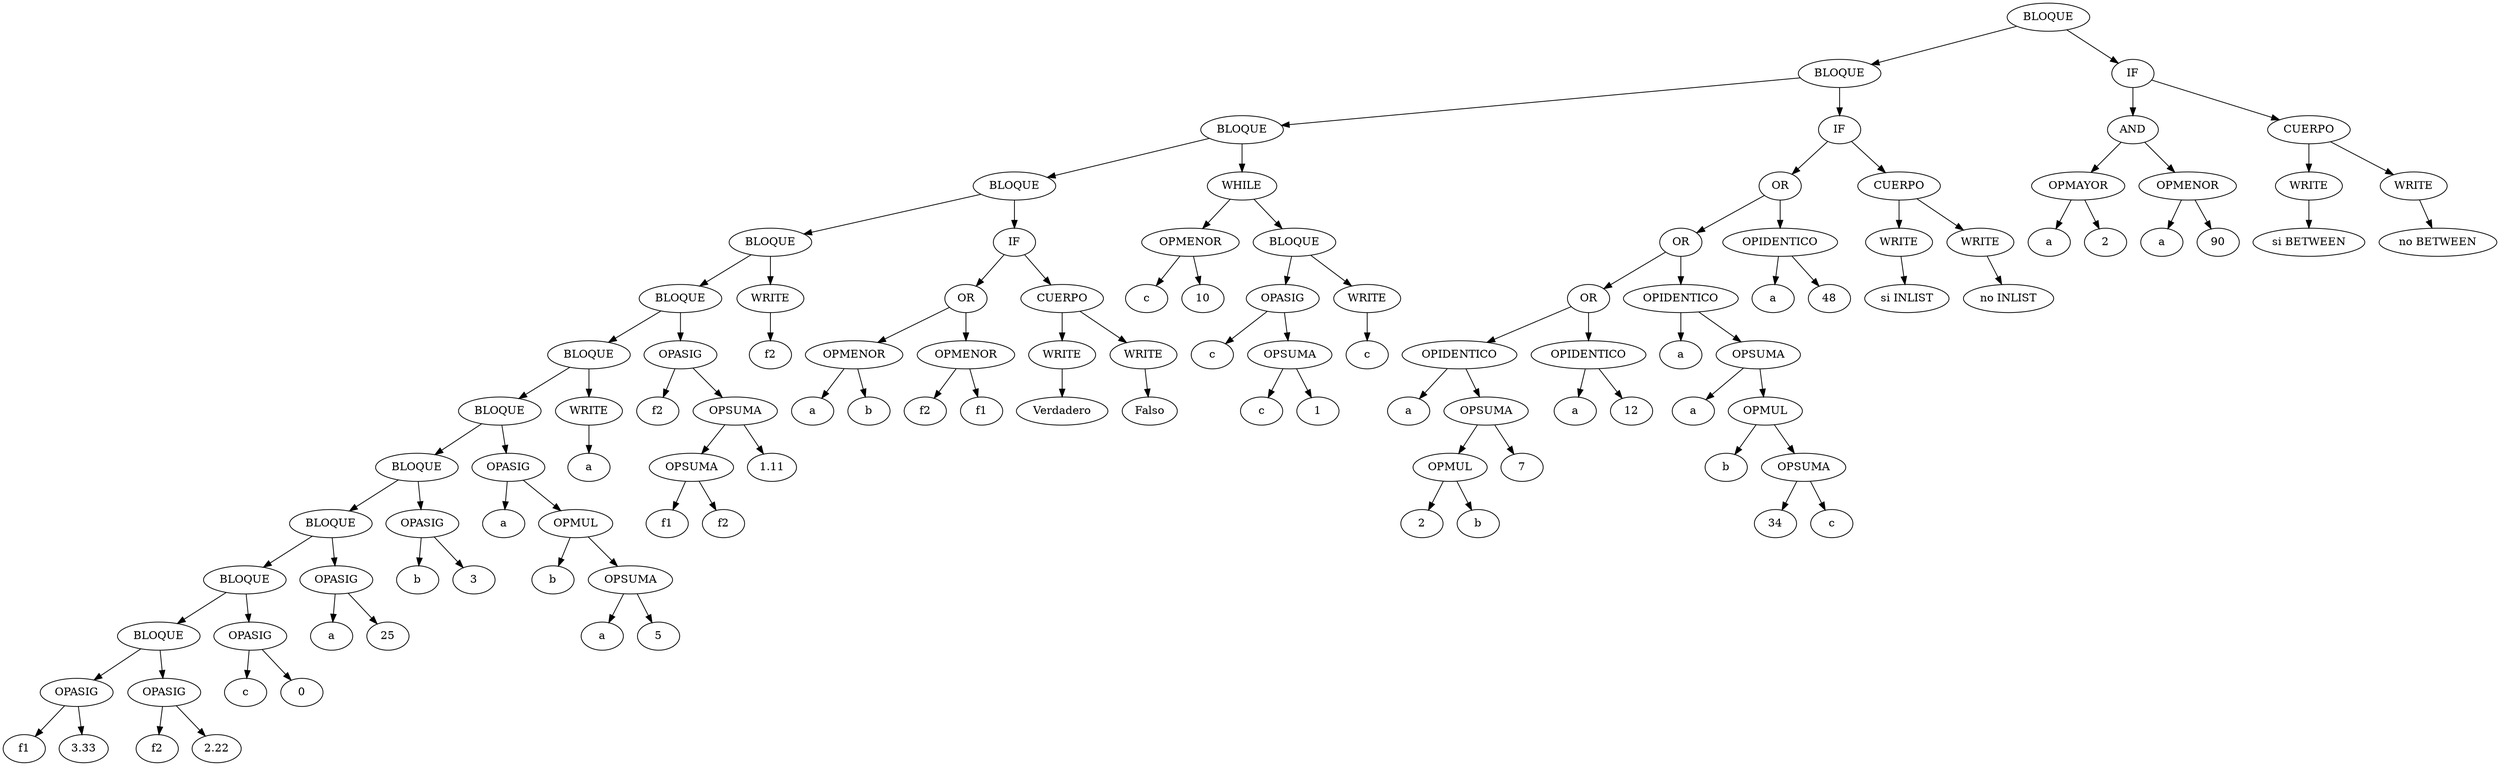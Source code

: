 digraph BST {
x0 [label=<BLOQUE>];
x1 [label=<BLOQUE>];
x0 -> x1;
x3 [label=<BLOQUE>];
x1 -> x3;
x7 [label=<BLOQUE>];
x3 -> x7;
x15 [label=<BLOQUE>];
x7 -> x15;
x31 [label=<BLOQUE>];
x15 -> x31;
x63 [label=<BLOQUE>];
x31 -> x63;
x127 [label=<BLOQUE>];
x63 -> x127;
x255 [label=<BLOQUE>];
x127 -> x255;
x511 [label=<BLOQUE>];
x255 -> x511;
x1023 [label=<BLOQUE>];
x511 -> x1023;
x2047 [label=<BLOQUE>];
x1023 -> x2047;
x4095 [label=<OPASIG>];
x2047 -> x4095;
x8191 [label=<f1>];
x4095 -> x8191;
x8192 [label=<3.33>];
x4095 -> x8192;
x4096 [label=<OPASIG>];
x2047 -> x4096;
x8193 [label=<f2>];
x4096 -> x8193;
x8194 [label=<2.22>];
x4096 -> x8194;
x2048 [label=<OPASIG>];
x1023 -> x2048;
x4097 [label=<c>];
x2048 -> x4097;
x4098 [label=<0>];
x2048 -> x4098;
x1024 [label=<OPASIG>];
x511 -> x1024;
x2049 [label=<a>];
x1024 -> x2049;
x2050 [label=<25>];
x1024 -> x2050;
x512 [label=<OPASIG>];
x255 -> x512;
x1025 [label=<b>];
x512 -> x1025;
x1026 [label=<3>];
x512 -> x1026;
x256 [label=<OPASIG>];
x127 -> x256;
x513 [label=<a>];
x256 -> x513;
x514 [label=<OPMUL>];
x256 -> x514;
x1029 [label=<b>];
x514 -> x1029;
x1030 [label=<OPSUMA>];
x514 -> x1030;
x2061 [label=<a>];
x1030 -> x2061;
x2062 [label=<5>];
x1030 -> x2062;
x128 [label=<WRITE>];
x63 -> x128;
x257 [label=<a>];
x128 -> x257;
x64 [label=<OPASIG>];
x31 -> x64;
x129 [label=<f2>];
x64 -> x129;
x130 [label=<OPSUMA>];
x64 -> x130;
x261 [label=<OPSUMA>];
x130 -> x261;
x523 [label=<f1>];
x261 -> x523;
x524 [label=<f2>];
x261 -> x524;
x262 [label=<1.11>];
x130 -> x262;
x32 [label=<WRITE>];
x15 -> x32;
x65 [label=<f2>];
x32 -> x65;
x16 [label=<IF>];
x7 -> x16;
x33 [label=<OR>];
x16 -> x33;
x67 [label=<OPMENOR>];
x33 -> x67;
x135 [label=<a>];
x67 -> x135;
x136 [label=<b>];
x67 -> x136;
x68 [label=<OPMENOR>];
x33 -> x68;
x137 [label=<f2>];
x68 -> x137;
x138 [label=<f1>];
x68 -> x138;
x34 [label=<CUERPO>];
x16 -> x34;
x69 [label=<WRITE>];
x34 -> x69;
x139 [label=<Verdadero>];
x69 -> x139;
x70 [label=<WRITE>];
x34 -> x70;
x141 [label=<Falso>];
x70 -> x141;
x8 [label=<WHILE>];
x3 -> x8;
x17 [label=<OPMENOR>];
x8 -> x17;
x35 [label=<c>];
x17 -> x35;
x36 [label=<10>];
x17 -> x36;
x18 [label=<BLOQUE>];
x8 -> x18;
x37 [label=<OPASIG>];
x18 -> x37;
x75 [label=<c>];
x37 -> x75;
x76 [label=<OPSUMA>];
x37 -> x76;
x153 [label=<c>];
x76 -> x153;
x154 [label=<1>];
x76 -> x154;
x38 [label=<WRITE>];
x18 -> x38;
x77 [label=<c>];
x38 -> x77;
x4 [label=<IF>];
x1 -> x4;
x9 [label=<OR>];
x4 -> x9;
x19 [label=<OR>];
x9 -> x19;
x39 [label=<OR>];
x19 -> x39;
x79 [label=<OPIDENTICO>];
x39 -> x79;
x159 [label=<a>];
x79 -> x159;
x160 [label=<OPSUMA>];
x79 -> x160;
x321 [label=<OPMUL>];
x160 -> x321;
x643 [label=<2>];
x321 -> x643;
x644 [label=<b>];
x321 -> x644;
x322 [label=<7>];
x160 -> x322;
x80 [label=<OPIDENTICO>];
x39 -> x80;
x161 [label=<a>];
x80 -> x161;
x162 [label=<12>];
x80 -> x162;
x40 [label=<OPIDENTICO>];
x19 -> x40;
x81 [label=<a>];
x40 -> x81;
x82 [label=<OPSUMA>];
x40 -> x82;
x165 [label=<a>];
x82 -> x165;
x166 [label=<OPMUL>];
x82 -> x166;
x333 [label=<b>];
x166 -> x333;
x334 [label=<OPSUMA>];
x166 -> x334;
x669 [label=<34>];
x334 -> x669;
x670 [label=<c>];
x334 -> x670;
x20 [label=<OPIDENTICO>];
x9 -> x20;
x41 [label=<a>];
x20 -> x41;
x42 [label=<48>];
x20 -> x42;
x10 [label=<CUERPO>];
x4 -> x10;
x21 [label=<WRITE>];
x10 -> x21;
x43 [label=<si INLIST>];
x21 -> x43;
x22 [label=<WRITE>];
x10 -> x22;
x45 [label=<no INLIST>];
x22 -> x45;
x2 [label=<IF>];
x0 -> x2;
x5 [label=<AND>];
x2 -> x5;
x11 [label=<OPMAYOR>];
x5 -> x11;
x23 [label=<a>];
x11 -> x23;
x24 [label=<2>];
x11 -> x24;
x12 [label=<OPMENOR>];
x5 -> x12;
x25 [label=<a>];
x12 -> x25;
x26 [label=<90>];
x12 -> x26;
x6 [label=<CUERPO>];
x2 -> x6;
x13 [label=<WRITE>];
x6 -> x13;
x27 [label=<si BETWEEN>];
x13 -> x27;
x14 [label=<WRITE>];
x6 -> x14;
x29 [label=<no BETWEEN>];
x14 -> x29;
}